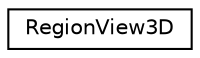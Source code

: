digraph G
{
  edge [fontname="Helvetica",fontsize="10",labelfontname="Helvetica",labelfontsize="10"];
  node [fontname="Helvetica",fontsize="10",shape=record];
  rankdir=LR;
  Node1 [label="RegionView3D",height=0.2,width=0.4,color="black", fillcolor="white", style="filled",URL="$d9/d00/structRegionView3D.html"];
}
